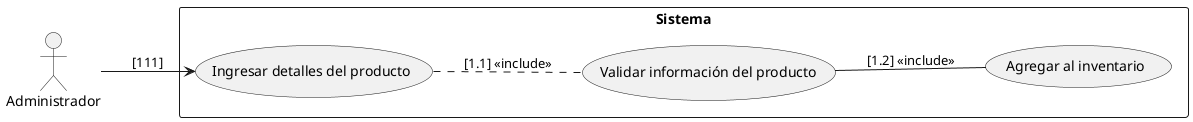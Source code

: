 @startuml
left to right direction
actor Administrador as Admin
rectangle Sistema {
  Admin --> (Ingresar detalles del producto) : [111]
  (Ingresar detalles del producto) .. (Validar información del producto) :[1.1] <<include>> 
  (Validar información del producto) -- (Agregar al inventario) :[1.2] <<include>> 
}
@enduml
